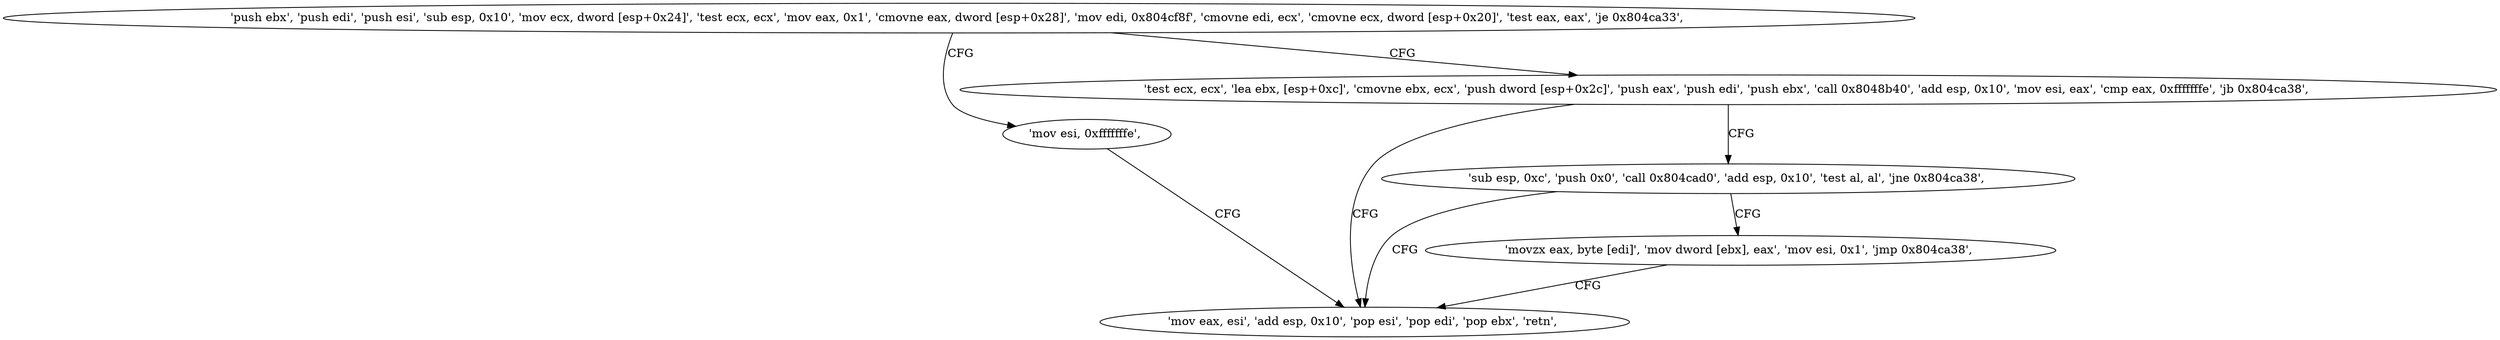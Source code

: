 digraph "func" {
"134531536" [label = "'push ebx', 'push edi', 'push esi', 'sub esp, 0x10', 'mov ecx, dword [esp+0x24]', 'test ecx, ecx', 'mov eax, 0x1', 'cmovne eax, dword [esp+0x28]', 'mov edi, 0x804cf8f', 'cmovne edi, ecx', 'cmovne ecx, dword [esp+0x20]', 'test eax, eax', 'je 0x804ca33', " ]
"134531635" [label = "'mov esi, 0xfffffffe', " ]
"134531575" [label = "'test ecx, ecx', 'lea ebx, [esp+0xc]', 'cmovne ebx, ecx', 'push dword [esp+0x2c]', 'push eax', 'push edi', 'push ebx', 'call 0x8048b40', 'add esp, 0x10', 'mov esi, eax', 'cmp eax, 0xfffffffe', 'jb 0x804ca38', " ]
"134531640" [label = "'mov eax, esi', 'add esp, 0x10', 'pop esi', 'pop edi', 'pop ebx', 'retn', " ]
"134531606" [label = "'sub esp, 0xc', 'push 0x0', 'call 0x804cad0', 'add esp, 0x10', 'test al, al', 'jne 0x804ca38', " ]
"134531623" [label = "'movzx eax, byte [edi]', 'mov dword [ebx], eax', 'mov esi, 0x1', 'jmp 0x804ca38', " ]
"134531536" -> "134531635" [ label = "CFG" ]
"134531536" -> "134531575" [ label = "CFG" ]
"134531635" -> "134531640" [ label = "CFG" ]
"134531575" -> "134531640" [ label = "CFG" ]
"134531575" -> "134531606" [ label = "CFG" ]
"134531606" -> "134531640" [ label = "CFG" ]
"134531606" -> "134531623" [ label = "CFG" ]
"134531623" -> "134531640" [ label = "CFG" ]
}
